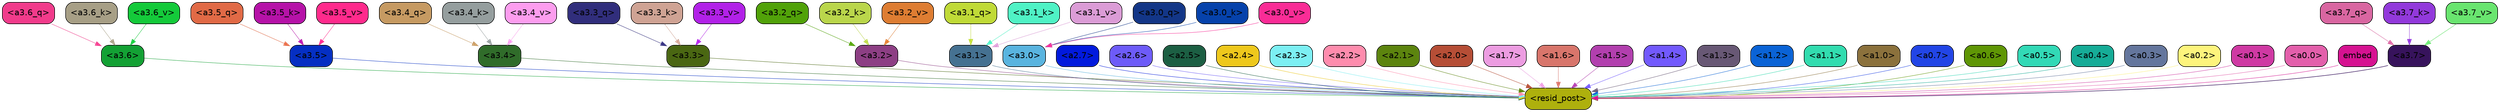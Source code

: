 strict digraph "" {
	graph [bgcolor=transparent,
		layout=dot,
		overlap=false,
		splines=true
	];
	"<a3.7>"	[color=black,
		fillcolor="#37135c",
		fontname=Helvetica,
		shape=box,
		style="filled, rounded"];
	"<resid_post>"	[color=black,
		fillcolor="#aeb00d",
		fontname=Helvetica,
		shape=box,
		style="filled, rounded"];
	"<a3.7>" -> "<resid_post>"	[color="#37135c",
		penwidth=0.8263697922229767];
	"<a3.6>"	[color=black,
		fillcolor="#13a134",
		fontname=Helvetica,
		shape=box,
		style="filled, rounded"];
	"<a3.6>" -> "<resid_post>"	[color="#13a134",
		penwidth=0.6];
	"<a3.5>"	[color=black,
		fillcolor="#052fc3",
		fontname=Helvetica,
		shape=box,
		style="filled, rounded"];
	"<a3.5>" -> "<resid_post>"	[color="#052fc3",
		penwidth=0.6];
	"<a3.4>"	[color=black,
		fillcolor="#306c2a",
		fontname=Helvetica,
		shape=box,
		style="filled, rounded"];
	"<a3.4>" -> "<resid_post>"	[color="#306c2a",
		penwidth=0.6];
	"<a3.3>"	[color=black,
		fillcolor="#4a6712",
		fontname=Helvetica,
		shape=box,
		style="filled, rounded"];
	"<a3.3>" -> "<resid_post>"	[color="#4a6712",
		penwidth=0.6];
	"<a3.2>"	[color=black,
		fillcolor="#8d3f84",
		fontname=Helvetica,
		shape=box,
		style="filled, rounded"];
	"<a3.2>" -> "<resid_post>"	[color="#8d3f84",
		penwidth=0.6];
	"<a3.1>"	[color=black,
		fillcolor="#457191",
		fontname=Helvetica,
		shape=box,
		style="filled, rounded"];
	"<a3.1>" -> "<resid_post>"	[color="#457191",
		penwidth=0.6];
	"<a3.0>"	[color=black,
		fillcolor="#59b4df",
		fontname=Helvetica,
		shape=box,
		style="filled, rounded"];
	"<a3.0>" -> "<resid_post>"	[color="#59b4df",
		penwidth=0.6];
	"<a2.7>"	[color=black,
		fillcolor="#021add",
		fontname=Helvetica,
		shape=box,
		style="filled, rounded"];
	"<a2.7>" -> "<resid_post>"	[color="#021add",
		penwidth=0.6];
	"<a2.6>"	[color=black,
		fillcolor="#6d5bf8",
		fontname=Helvetica,
		shape=box,
		style="filled, rounded"];
	"<a2.6>" -> "<resid_post>"	[color="#6d5bf8",
		penwidth=0.6];
	"<a2.5>"	[color=black,
		fillcolor="#1c5f43",
		fontname=Helvetica,
		shape=box,
		style="filled, rounded"];
	"<a2.5>" -> "<resid_post>"	[color="#1c5f43",
		penwidth=0.6];
	"<a2.4>"	[color=black,
		fillcolor="#eec81c",
		fontname=Helvetica,
		shape=box,
		style="filled, rounded"];
	"<a2.4>" -> "<resid_post>"	[color="#eec81c",
		penwidth=0.6];
	"<a2.3>"	[color=black,
		fillcolor="#7ceff3",
		fontname=Helvetica,
		shape=box,
		style="filled, rounded"];
	"<a2.3>" -> "<resid_post>"	[color="#7ceff3",
		penwidth=0.6];
	"<a2.2>"	[color=black,
		fillcolor="#fe8cad",
		fontname=Helvetica,
		shape=box,
		style="filled, rounded"];
	"<a2.2>" -> "<resid_post>"	[color="#fe8cad",
		penwidth=0.6];
	"<a2.1>"	[color=black,
		fillcolor="#5c840e",
		fontname=Helvetica,
		shape=box,
		style="filled, rounded"];
	"<a2.1>" -> "<resid_post>"	[color="#5c840e",
		penwidth=0.6];
	"<a2.0>"	[color=black,
		fillcolor="#b64e36",
		fontname=Helvetica,
		shape=box,
		style="filled, rounded"];
	"<a2.0>" -> "<resid_post>"	[color="#b64e36",
		penwidth=0.6];
	"<a1.7>"	[color=black,
		fillcolor="#ec9ce1",
		fontname=Helvetica,
		shape=box,
		style="filled, rounded"];
	"<a1.7>" -> "<resid_post>"	[color="#ec9ce1",
		penwidth=0.6];
	"<a1.6>"	[color=black,
		fillcolor="#d8756b",
		fontname=Helvetica,
		shape=box,
		style="filled, rounded"];
	"<a1.6>" -> "<resid_post>"	[color="#d8756b",
		penwidth=0.6];
	"<a1.5>"	[color=black,
		fillcolor="#b23fae",
		fontname=Helvetica,
		shape=box,
		style="filled, rounded"];
	"<a1.5>" -> "<resid_post>"	[color="#b23fae",
		penwidth=0.6];
	"<a1.4>"	[color=black,
		fillcolor="#7259fd",
		fontname=Helvetica,
		shape=box,
		style="filled, rounded"];
	"<a1.4>" -> "<resid_post>"	[color="#7259fd",
		penwidth=0.6];
	"<a1.3>"	[color=black,
		fillcolor="#685875",
		fontname=Helvetica,
		shape=box,
		style="filled, rounded"];
	"<a1.3>" -> "<resid_post>"	[color="#685875",
		penwidth=0.6];
	"<a1.2>"	[color=black,
		fillcolor="#0a63d6",
		fontname=Helvetica,
		shape=box,
		style="filled, rounded"];
	"<a1.2>" -> "<resid_post>"	[color="#0a63d6",
		penwidth=0.6];
	"<a1.1>"	[color=black,
		fillcolor="#32dcaf",
		fontname=Helvetica,
		shape=box,
		style="filled, rounded"];
	"<a1.1>" -> "<resid_post>"	[color="#32dcaf",
		penwidth=0.6];
	"<a1.0>"	[color=black,
		fillcolor="#8b713c",
		fontname=Helvetica,
		shape=box,
		style="filled, rounded"];
	"<a1.0>" -> "<resid_post>"	[color="#8b713c",
		penwidth=0.6];
	"<a0.7>"	[color=black,
		fillcolor="#2245e6",
		fontname=Helvetica,
		shape=box,
		style="filled, rounded"];
	"<a0.7>" -> "<resid_post>"	[color="#2245e6",
		penwidth=0.6];
	"<a0.6>"	[color=black,
		fillcolor="#5f9605",
		fontname=Helvetica,
		shape=box,
		style="filled, rounded"];
	"<a0.6>" -> "<resid_post>"	[color="#5f9605",
		penwidth=0.6];
	"<a0.5>"	[color=black,
		fillcolor="#32d9b6",
		fontname=Helvetica,
		shape=box,
		style="filled, rounded"];
	"<a0.5>" -> "<resid_post>"	[color="#32d9b6",
		penwidth=0.6];
	"<a0.4>"	[color=black,
		fillcolor="#16ac97",
		fontname=Helvetica,
		shape=box,
		style="filled, rounded"];
	"<a0.4>" -> "<resid_post>"	[color="#16ac97",
		penwidth=0.6];
	"<a0.3>"	[color=black,
		fillcolor="#64769d",
		fontname=Helvetica,
		shape=box,
		style="filled, rounded"];
	"<a0.3>" -> "<resid_post>"	[color="#64769d",
		penwidth=0.6];
	"<a0.2>"	[color=black,
		fillcolor="#fdf47c",
		fontname=Helvetica,
		shape=box,
		style="filled, rounded"];
	"<a0.2>" -> "<resid_post>"	[color="#fdf47c",
		penwidth=0.6];
	"<a0.1>"	[color=black,
		fillcolor="#cf39a3",
		fontname=Helvetica,
		shape=box,
		style="filled, rounded"];
	"<a0.1>" -> "<resid_post>"	[color="#cf39a3",
		penwidth=0.6];
	"<a0.0>"	[color=black,
		fillcolor="#e35fab",
		fontname=Helvetica,
		shape=box,
		style="filled, rounded"];
	"<a0.0>" -> "<resid_post>"	[color="#e35fab",
		penwidth=0.6];
	embed	[color=black,
		fillcolor="#d61291",
		fontname=Helvetica,
		shape=box,
		style="filled, rounded"];
	embed -> "<resid_post>"	[color="#d61291",
		penwidth=0.6];
	"<a3.7_q>"	[color=black,
		fillcolor="#d966a1",
		fontname=Helvetica,
		shape=box,
		style="filled, rounded"];
	"<a3.7_q>" -> "<a3.7>"	[color="#d966a1",
		penwidth=0.6];
	"<a3.6_q>"	[color=black,
		fillcolor="#f13b8b",
		fontname=Helvetica,
		shape=box,
		style="filled, rounded"];
	"<a3.6_q>" -> "<a3.6>"	[color="#f13b8b",
		penwidth=0.6];
	"<a3.5_q>"	[color=black,
		fillcolor="#e16a46",
		fontname=Helvetica,
		shape=box,
		style="filled, rounded"];
	"<a3.5_q>" -> "<a3.5>"	[color="#e16a46",
		penwidth=0.6];
	"<a3.4_q>"	[color=black,
		fillcolor="#c69a62",
		fontname=Helvetica,
		shape=box,
		style="filled, rounded"];
	"<a3.4_q>" -> "<a3.4>"	[color="#c69a62",
		penwidth=0.6];
	"<a3.3_q>"	[color=black,
		fillcolor="#312e7c",
		fontname=Helvetica,
		shape=box,
		style="filled, rounded"];
	"<a3.3_q>" -> "<a3.3>"	[color="#312e7c",
		penwidth=0.6];
	"<a3.2_q>"	[color=black,
		fillcolor="#51a209",
		fontname=Helvetica,
		shape=box,
		style="filled, rounded"];
	"<a3.2_q>" -> "<a3.2>"	[color="#51a209",
		penwidth=0.6];
	"<a3.1_q>"	[color=black,
		fillcolor="#c0da37",
		fontname=Helvetica,
		shape=box,
		style="filled, rounded"];
	"<a3.1_q>" -> "<a3.1>"	[color="#c0da37",
		penwidth=0.6];
	"<a3.0_q>"	[color=black,
		fillcolor="#133687",
		fontname=Helvetica,
		shape=box,
		style="filled, rounded"];
	"<a3.0_q>" -> "<a3.0>"	[color="#133687",
		penwidth=0.6];
	"<a3.7_k>"	[color=black,
		fillcolor="#9239db",
		fontname=Helvetica,
		shape=box,
		style="filled, rounded"];
	"<a3.7_k>" -> "<a3.7>"	[color="#9239db",
		penwidth=0.6];
	"<a3.6_k>"	[color=black,
		fillcolor="#a79f86",
		fontname=Helvetica,
		shape=box,
		style="filled, rounded"];
	"<a3.6_k>" -> "<a3.6>"	[color="#a79f86",
		penwidth=0.6];
	"<a3.5_k>"	[color=black,
		fillcolor="#b612a8",
		fontname=Helvetica,
		shape=box,
		style="filled, rounded"];
	"<a3.5_k>" -> "<a3.5>"	[color="#b612a8",
		penwidth=0.6];
	"<a3.4_k>"	[color=black,
		fillcolor="#959e9e",
		fontname=Helvetica,
		shape=box,
		style="filled, rounded"];
	"<a3.4_k>" -> "<a3.4>"	[color="#959e9e",
		penwidth=0.6];
	"<a3.3_k>"	[color=black,
		fillcolor="#cfa394",
		fontname=Helvetica,
		shape=box,
		style="filled, rounded"];
	"<a3.3_k>" -> "<a3.3>"	[color="#cfa394",
		penwidth=0.6];
	"<a3.2_k>"	[color=black,
		fillcolor="#bad64b",
		fontname=Helvetica,
		shape=box,
		style="filled, rounded"];
	"<a3.2_k>" -> "<a3.2>"	[color="#bad64b",
		penwidth=0.6];
	"<a3.1_k>"	[color=black,
		fillcolor="#4ff2c5",
		fontname=Helvetica,
		shape=box,
		style="filled, rounded"];
	"<a3.1_k>" -> "<a3.1>"	[color="#4ff2c5",
		penwidth=0.6];
	"<a3.0_k>"	[color=black,
		fillcolor="#0642ab",
		fontname=Helvetica,
		shape=box,
		style="filled, rounded"];
	"<a3.0_k>" -> "<a3.0>"	[color="#0642ab",
		penwidth=0.6];
	"<a3.7_v>"	[color=black,
		fillcolor="#69e56f",
		fontname=Helvetica,
		shape=box,
		style="filled, rounded"];
	"<a3.7_v>" -> "<a3.7>"	[color="#69e56f",
		penwidth=0.6738671064376831];
	"<a3.6_v>"	[color=black,
		fillcolor="#14ca3a",
		fontname=Helvetica,
		shape=box,
		style="filled, rounded"];
	"<a3.6_v>" -> "<a3.6>"	[color="#14ca3a",
		penwidth=0.6];
	"<a3.5_v>"	[color=black,
		fillcolor="#ff2a8c",
		fontname=Helvetica,
		shape=box,
		style="filled, rounded"];
	"<a3.5_v>" -> "<a3.5>"	[color="#ff2a8c",
		penwidth=0.6];
	"<a3.4_v>"	[color=black,
		fillcolor="#fc9dee",
		fontname=Helvetica,
		shape=box,
		style="filled, rounded"];
	"<a3.4_v>" -> "<a3.4>"	[color="#fc9dee",
		penwidth=0.6];
	"<a3.3_v>"	[color=black,
		fillcolor="#b221e8",
		fontname=Helvetica,
		shape=box,
		style="filled, rounded"];
	"<a3.3_v>" -> "<a3.3>"	[color="#b221e8",
		penwidth=0.6];
	"<a3.2_v>"	[color=black,
		fillcolor="#de7d32",
		fontname=Helvetica,
		shape=box,
		style="filled, rounded"];
	"<a3.2_v>" -> "<a3.2>"	[color="#de7d32",
		penwidth=0.6];
	"<a3.1_v>"	[color=black,
		fillcolor="#db9cd6",
		fontname=Helvetica,
		shape=box,
		style="filled, rounded"];
	"<a3.1_v>" -> "<a3.1>"	[color="#db9cd6",
		penwidth=0.6];
	"<a3.0_v>"	[color=black,
		fillcolor="#f92c96",
		fontname=Helvetica,
		shape=box,
		style="filled, rounded"];
	"<a3.0_v>" -> "<a3.0>"	[color="#f92c96",
		penwidth=0.6];
}
